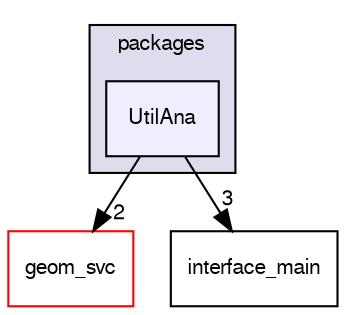 digraph "/dev/shm/kenichi/update-e1039-doc/e1039-core/packages/UtilAna" {
  bgcolor=transparent;
  compound=true
  node [ fontsize="10", fontname="FreeSans"];
  edge [ labelfontsize="10", labelfontname="FreeSans"];
  subgraph clusterdir_8ea7cac0f8d8113a9a7e5b799137b771 {
    graph [ bgcolor="#ddddee", pencolor="black", label="packages" fontname="FreeSans", fontsize="10", URL="dir_8ea7cac0f8d8113a9a7e5b799137b771.html"]
  dir_4eb02181fbf3d272eba0581ad6b5ce2a [shape=box, label="UtilAna", style="filled", fillcolor="#eeeeff", pencolor="black", URL="dir_4eb02181fbf3d272eba0581ad6b5ce2a.html"];
  }
  dir_5fde958d0efff8f0c14671d1322e68e9 [shape=box label="geom_svc" color="red" URL="dir_5fde958d0efff8f0c14671d1322e68e9.html"];
  dir_4109f03a5b9c2dae233205e99792f74d [shape=box label="interface_main" URL="dir_4109f03a5b9c2dae233205e99792f74d.html"];
  dir_4eb02181fbf3d272eba0581ad6b5ce2a->dir_5fde958d0efff8f0c14671d1322e68e9 [headlabel="2", labeldistance=1.5 headhref="dir_000046_000056.html"];
  dir_4eb02181fbf3d272eba0581ad6b5ce2a->dir_4109f03a5b9c2dae233205e99792f74d [headlabel="3", labeldistance=1.5 headhref="dir_000046_000032.html"];
}
